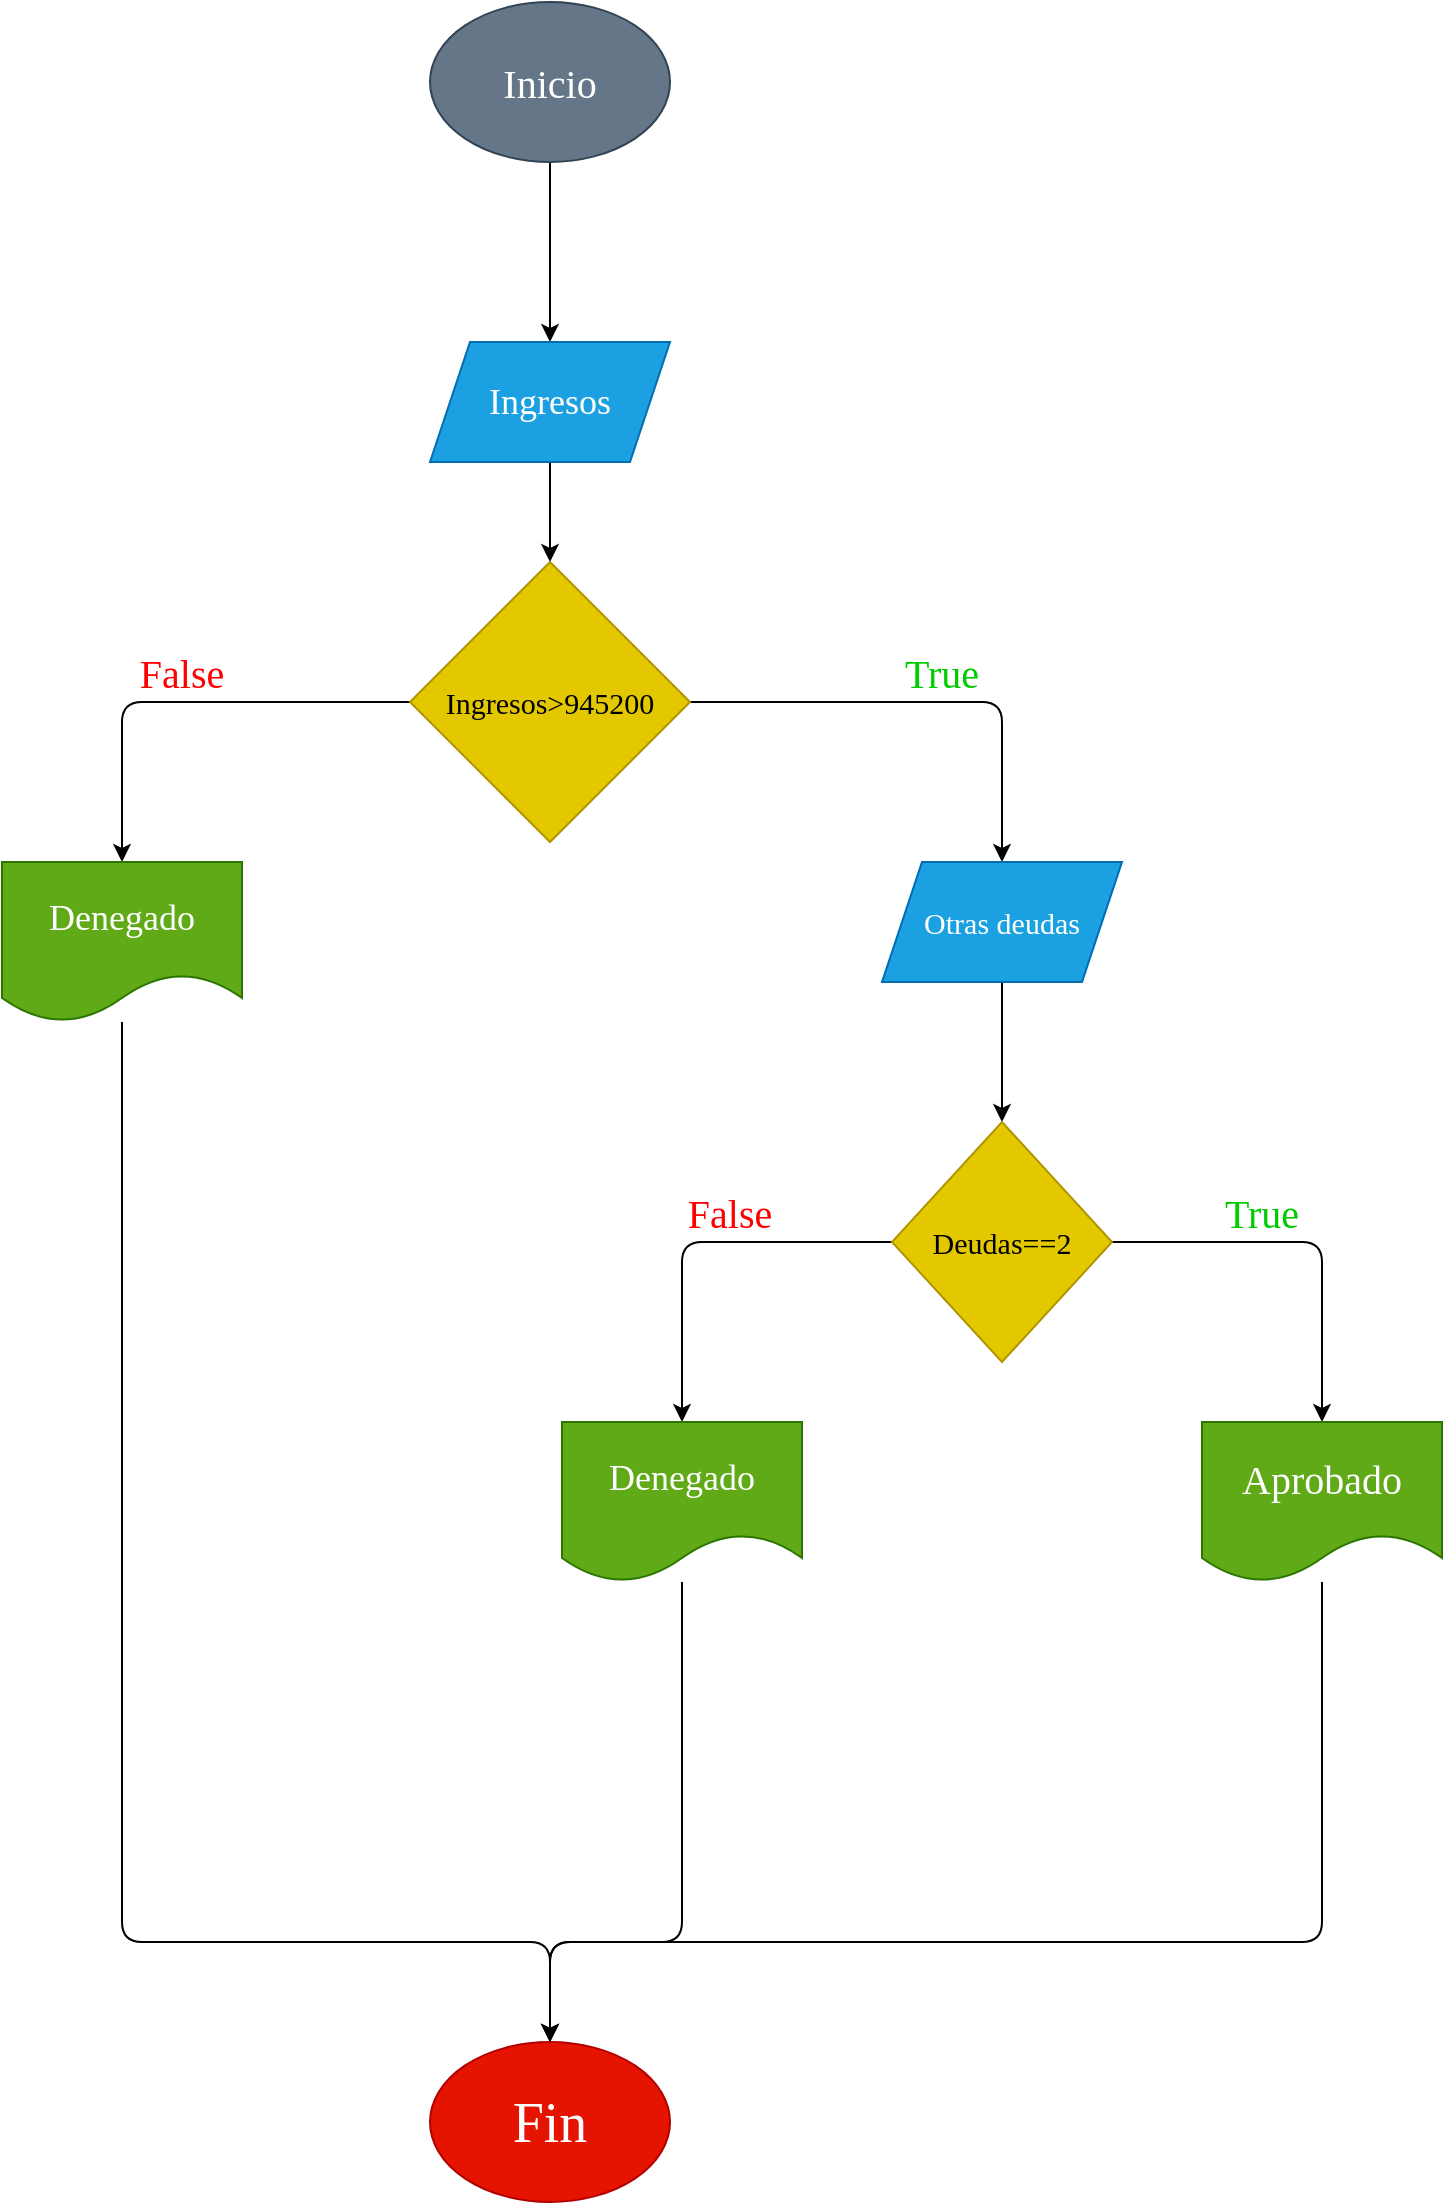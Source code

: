 <mxfile>
    <diagram id="cN3Jd-2PcbY8FcGUmuRr" name="Página-1">
        <mxGraphModel dx="413" dy="357" grid="1" gridSize="10" guides="1" tooltips="1" connect="1" arrows="1" fold="1" page="1" pageScale="1" pageWidth="827" pageHeight="1169" math="0" shadow="0">
            <root>
                <mxCell id="0"/>
                <mxCell id="1" parent="0"/>
                <mxCell id="4" value="" style="edgeStyle=none;html=1;" edge="1" parent="1" source="2" target="3">
                    <mxGeometry relative="1" as="geometry"/>
                </mxCell>
                <mxCell id="2" value="Inicio" style="ellipse;whiteSpace=wrap;html=1;fillColor=#647687;strokeColor=#314354;fontColor=#ffffff;fontFamily=Comic Sans MS;fontSize=20;" vertex="1" parent="1">
                    <mxGeometry x="354" y="10" width="120" height="80" as="geometry"/>
                </mxCell>
                <mxCell id="6" value="" style="edgeStyle=none;html=1;" edge="1" parent="1" source="3" target="5">
                    <mxGeometry relative="1" as="geometry"/>
                </mxCell>
                <mxCell id="3" value="Ingresos" style="shape=parallelogram;perimeter=parallelogramPerimeter;whiteSpace=wrap;html=1;fixedSize=1;fillColor=#1ba1e2;fontColor=#ffffff;strokeColor=#006EAF;fontFamily=Comic Sans MS;fontSize=18;" vertex="1" parent="1">
                    <mxGeometry x="354" y="180" width="120" height="60" as="geometry"/>
                </mxCell>
                <mxCell id="9" value="" style="edgeStyle=none;html=1;" edge="1" parent="1" source="5" target="8">
                    <mxGeometry relative="1" as="geometry">
                        <Array as="points">
                            <mxPoint x="200" y="360"/>
                        </Array>
                    </mxGeometry>
                </mxCell>
                <mxCell id="11" value="" style="edgeStyle=none;html=1;" edge="1" parent="1" source="5" target="10">
                    <mxGeometry relative="1" as="geometry">
                        <Array as="points">
                            <mxPoint x="640" y="360"/>
                        </Array>
                    </mxGeometry>
                </mxCell>
                <mxCell id="5" value="Ingresos&amp;gt;945200" style="rhombus;whiteSpace=wrap;html=1;fillColor=#e3c800;fontColor=#000000;strokeColor=#B09500;fontSize=15;fontFamily=Comic Sans MS;" vertex="1" parent="1">
                    <mxGeometry x="344" y="290" width="140" height="140" as="geometry"/>
                </mxCell>
                <mxCell id="23" style="edgeStyle=none;html=1;entryX=0.5;entryY=0;entryDx=0;entryDy=0;fontFamily=Comic Sans MS;fontSize=20;" edge="1" parent="1" source="8" target="18">
                    <mxGeometry relative="1" as="geometry">
                        <Array as="points">
                            <mxPoint x="200" y="980"/>
                            <mxPoint x="414" y="980"/>
                        </Array>
                    </mxGeometry>
                </mxCell>
                <mxCell id="8" value="Denegado" style="shape=document;whiteSpace=wrap;html=1;boundedLbl=1;fillColor=#60a917;fontColor=#ffffff;strokeColor=#2D7600;fontSize=18;fontFamily=Comic Sans MS;" vertex="1" parent="1">
                    <mxGeometry x="140" y="440" width="120" height="80" as="geometry"/>
                </mxCell>
                <mxCell id="13" value="" style="edgeStyle=none;html=1;" edge="1" parent="1" source="10" target="12">
                    <mxGeometry relative="1" as="geometry"/>
                </mxCell>
                <mxCell id="10" value="Otras deudas" style="shape=parallelogram;perimeter=parallelogramPerimeter;whiteSpace=wrap;html=1;fixedSize=1;fillColor=#1ba1e2;fontColor=#ffffff;strokeColor=#006EAF;fontSize=15;fontFamily=Comic Sans MS;" vertex="1" parent="1">
                    <mxGeometry x="580" y="440" width="120" height="60" as="geometry"/>
                </mxCell>
                <mxCell id="15" value="" style="edgeStyle=none;html=1;" edge="1" parent="1" source="12" target="14">
                    <mxGeometry relative="1" as="geometry">
                        <Array as="points">
                            <mxPoint x="480" y="630"/>
                        </Array>
                    </mxGeometry>
                </mxCell>
                <mxCell id="17" value="" style="edgeStyle=none;html=1;" edge="1" parent="1" source="12" target="16">
                    <mxGeometry relative="1" as="geometry">
                        <Array as="points">
                            <mxPoint x="800" y="630"/>
                        </Array>
                    </mxGeometry>
                </mxCell>
                <mxCell id="12" value="Deudas==2" style="rhombus;whiteSpace=wrap;html=1;fillColor=#e3c800;fontColor=#000000;strokeColor=#B09500;fontFamily=Comic Sans MS;fontSize=15;" vertex="1" parent="1">
                    <mxGeometry x="585" y="570" width="110" height="120" as="geometry"/>
                </mxCell>
                <mxCell id="21" style="edgeStyle=none;html=1;fontFamily=Comic Sans MS;fontSize=20;" edge="1" parent="1" source="14" target="18">
                    <mxGeometry relative="1" as="geometry">
                        <Array as="points">
                            <mxPoint x="480" y="980"/>
                            <mxPoint x="414" y="980"/>
                        </Array>
                    </mxGeometry>
                </mxCell>
                <mxCell id="14" value="Denegado" style="shape=document;whiteSpace=wrap;html=1;boundedLbl=1;fillColor=#60a917;fontColor=#ffffff;strokeColor=#2D7600;fontFamily=Comic Sans MS;fontSize=18;" vertex="1" parent="1">
                    <mxGeometry x="420" y="720" width="120" height="80" as="geometry"/>
                </mxCell>
                <mxCell id="22" style="edgeStyle=none;html=1;entryX=0.5;entryY=0;entryDx=0;entryDy=0;fontFamily=Comic Sans MS;fontSize=20;" edge="1" parent="1" source="16" target="18">
                    <mxGeometry relative="1" as="geometry">
                        <Array as="points">
                            <mxPoint x="800" y="980"/>
                            <mxPoint x="414" y="980"/>
                        </Array>
                    </mxGeometry>
                </mxCell>
                <mxCell id="16" value="Aprobado" style="shape=document;whiteSpace=wrap;html=1;boundedLbl=1;fillColor=#60a917;fontColor=#ffffff;strokeColor=#2D7600;fontSize=20;fontFamily=Comic Sans MS;" vertex="1" parent="1">
                    <mxGeometry x="740" y="720" width="120" height="80" as="geometry"/>
                </mxCell>
                <mxCell id="18" value="Fin" style="ellipse;whiteSpace=wrap;html=1;fillColor=#e51400;fontColor=#ffffff;strokeColor=#B20000;fontSize=28;fontFamily=Comic Sans MS;" vertex="1" parent="1">
                    <mxGeometry x="354" y="1030" width="120" height="80" as="geometry"/>
                </mxCell>
                <mxCell id="25" value="False" style="text;html=1;strokeColor=none;fillColor=none;align=center;verticalAlign=middle;whiteSpace=wrap;rounded=0;fontFamily=Comic Sans MS;fontSize=20;fontColor=#FF0000;" vertex="1" parent="1">
                    <mxGeometry x="200" y="330" width="60" height="30" as="geometry"/>
                </mxCell>
                <mxCell id="26" value="False" style="text;html=1;strokeColor=none;fillColor=none;align=center;verticalAlign=middle;whiteSpace=wrap;rounded=0;fontFamily=Comic Sans MS;fontSize=20;fontColor=#FF0000;" vertex="1" parent="1">
                    <mxGeometry x="474" y="600" width="60" height="30" as="geometry"/>
                </mxCell>
                <mxCell id="28" value="True" style="text;html=1;strokeColor=none;fillColor=none;align=center;verticalAlign=middle;whiteSpace=wrap;rounded=0;fontFamily=Comic Sans MS;fontSize=20;fontColor=#00CC00;" vertex="1" parent="1">
                    <mxGeometry x="580" y="330" width="60" height="30" as="geometry"/>
                </mxCell>
                <mxCell id="29" value="True" style="text;html=1;strokeColor=none;fillColor=none;align=center;verticalAlign=middle;whiteSpace=wrap;rounded=0;fontFamily=Comic Sans MS;fontSize=20;fontColor=#00CC00;" vertex="1" parent="1">
                    <mxGeometry x="740" y="600" width="60" height="30" as="geometry"/>
                </mxCell>
            </root>
        </mxGraphModel>
    </diagram>
</mxfile>